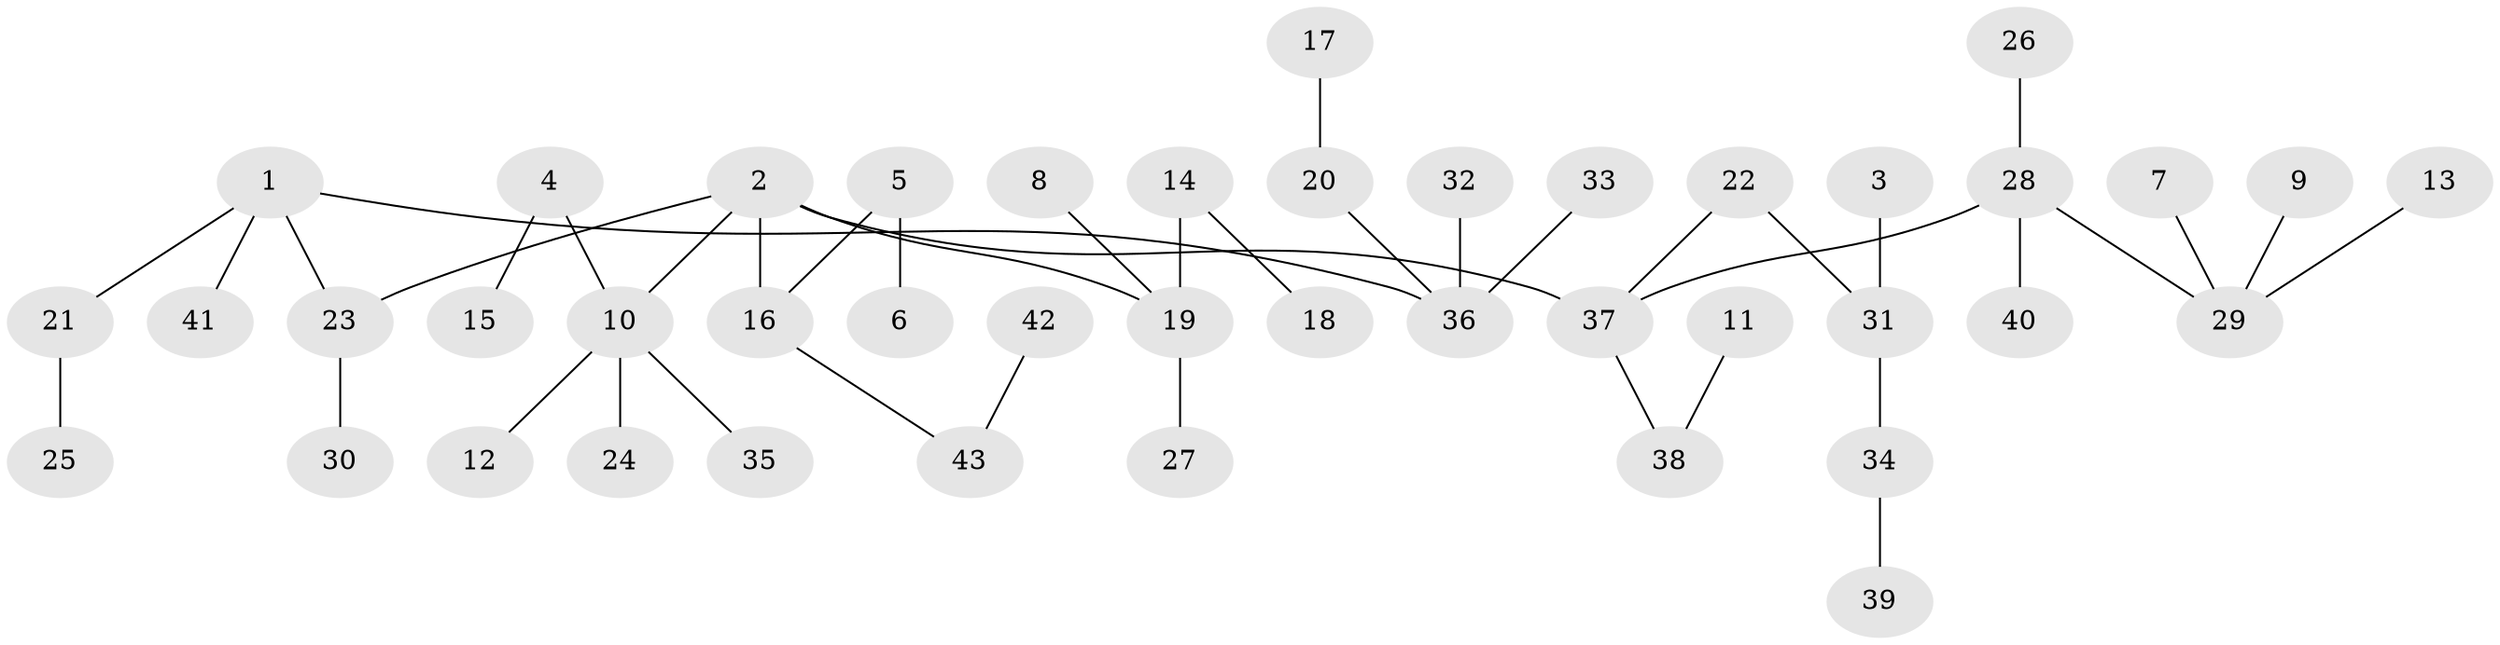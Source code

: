 // original degree distribution, {4: 0.0851063829787234, 6: 0.02127659574468085, 3: 0.09929078014184398, 7: 0.0070921985815602835, 5: 0.02127659574468085, 2: 0.2978723404255319, 1: 0.46808510638297873}
// Generated by graph-tools (version 1.1) at 2025/37/03/04/25 23:37:21]
// undirected, 43 vertices, 42 edges
graph export_dot {
  node [color=gray90,style=filled];
  1;
  2;
  3;
  4;
  5;
  6;
  7;
  8;
  9;
  10;
  11;
  12;
  13;
  14;
  15;
  16;
  17;
  18;
  19;
  20;
  21;
  22;
  23;
  24;
  25;
  26;
  27;
  28;
  29;
  30;
  31;
  32;
  33;
  34;
  35;
  36;
  37;
  38;
  39;
  40;
  41;
  42;
  43;
  1 -- 21 [weight=1.0];
  1 -- 23 [weight=1.0];
  1 -- 36 [weight=1.0];
  1 -- 41 [weight=1.0];
  2 -- 10 [weight=1.0];
  2 -- 16 [weight=1.0];
  2 -- 19 [weight=1.0];
  2 -- 23 [weight=1.0];
  2 -- 37 [weight=1.0];
  3 -- 31 [weight=1.0];
  4 -- 10 [weight=1.0];
  4 -- 15 [weight=1.0];
  5 -- 6 [weight=1.0];
  5 -- 16 [weight=1.0];
  7 -- 29 [weight=1.0];
  8 -- 19 [weight=1.0];
  9 -- 29 [weight=1.0];
  10 -- 12 [weight=1.0];
  10 -- 24 [weight=1.0];
  10 -- 35 [weight=1.0];
  11 -- 38 [weight=1.0];
  13 -- 29 [weight=1.0];
  14 -- 18 [weight=1.0];
  14 -- 19 [weight=1.0];
  16 -- 43 [weight=1.0];
  17 -- 20 [weight=1.0];
  19 -- 27 [weight=1.0];
  20 -- 36 [weight=1.0];
  21 -- 25 [weight=1.0];
  22 -- 31 [weight=1.0];
  22 -- 37 [weight=1.0];
  23 -- 30 [weight=1.0];
  26 -- 28 [weight=1.0];
  28 -- 29 [weight=1.0];
  28 -- 37 [weight=1.0];
  28 -- 40 [weight=1.0];
  31 -- 34 [weight=1.0];
  32 -- 36 [weight=1.0];
  33 -- 36 [weight=1.0];
  34 -- 39 [weight=1.0];
  37 -- 38 [weight=1.0];
  42 -- 43 [weight=1.0];
}
